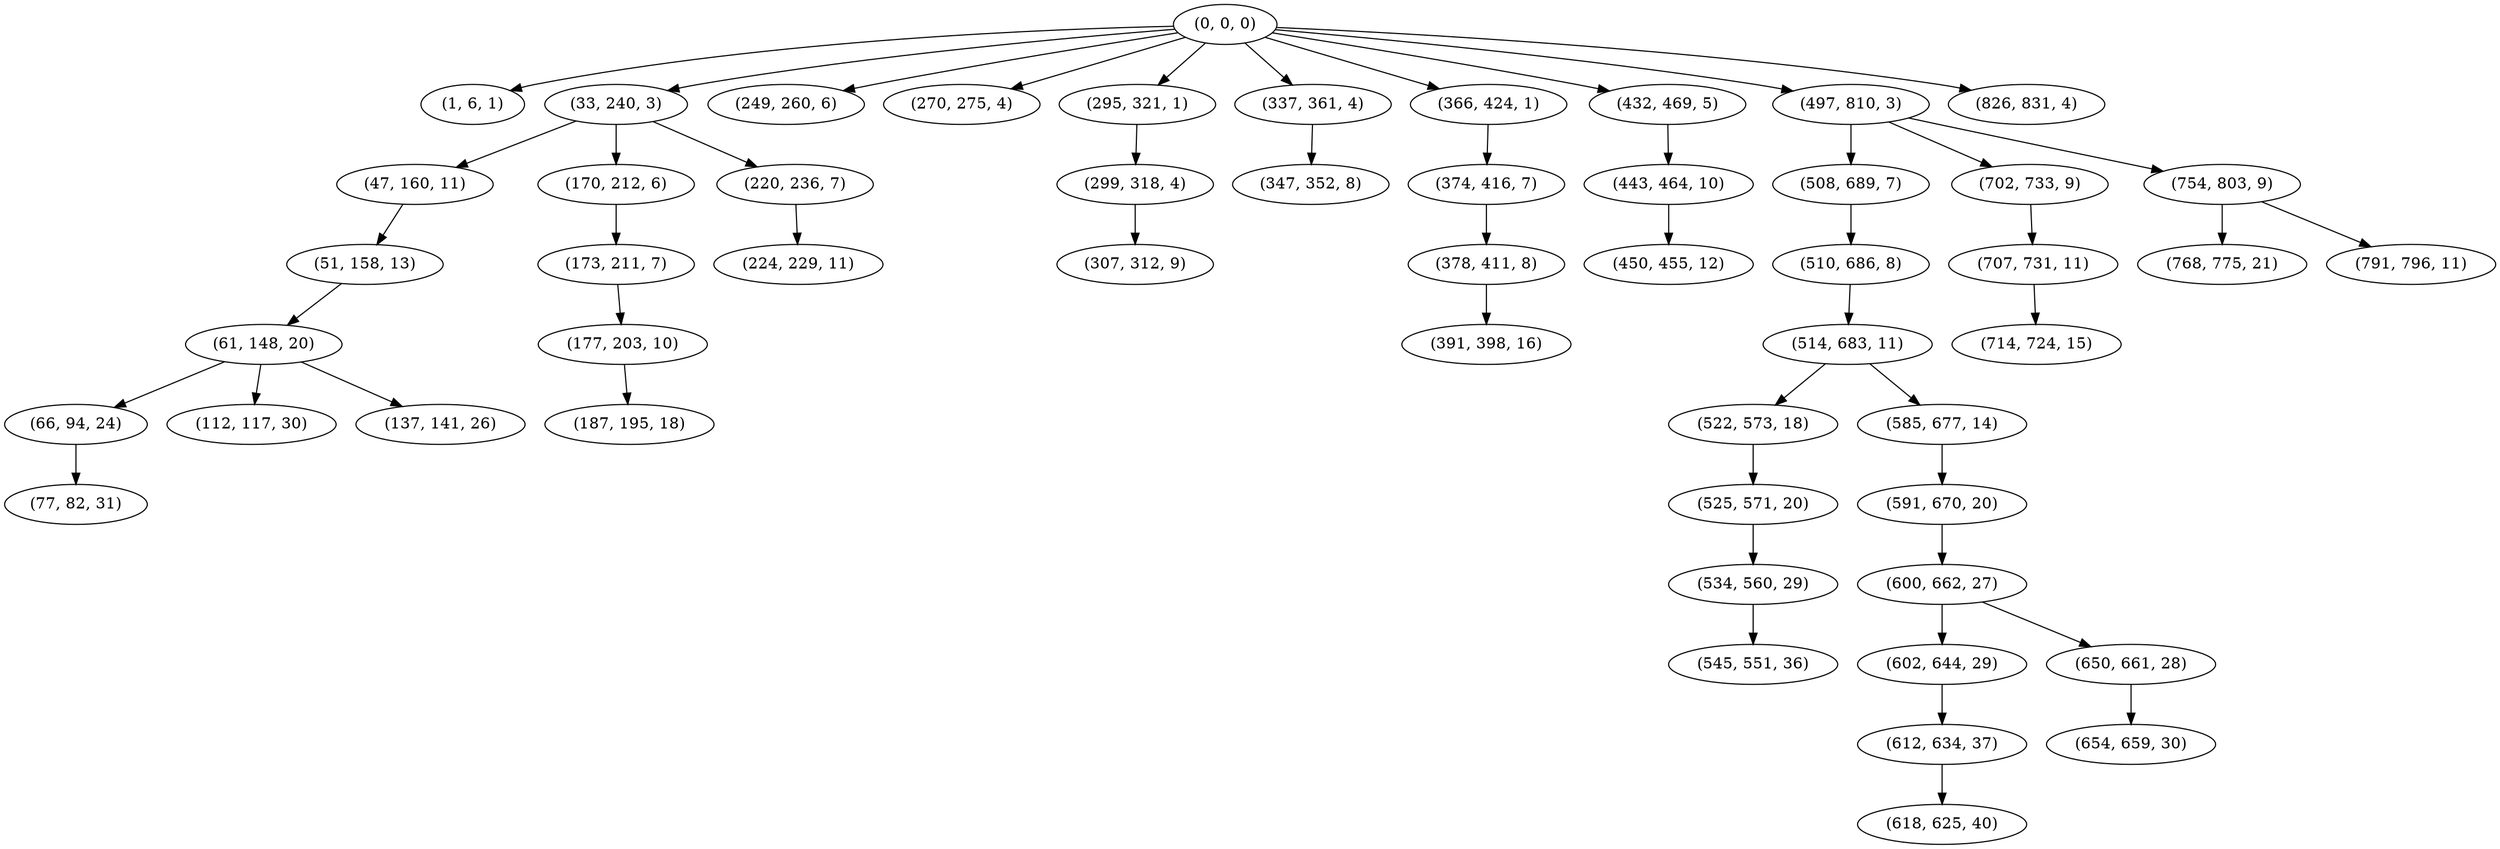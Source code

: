digraph tree {
    "(0, 0, 0)";
    "(1, 6, 1)";
    "(33, 240, 3)";
    "(47, 160, 11)";
    "(51, 158, 13)";
    "(61, 148, 20)";
    "(66, 94, 24)";
    "(77, 82, 31)";
    "(112, 117, 30)";
    "(137, 141, 26)";
    "(170, 212, 6)";
    "(173, 211, 7)";
    "(177, 203, 10)";
    "(187, 195, 18)";
    "(220, 236, 7)";
    "(224, 229, 11)";
    "(249, 260, 6)";
    "(270, 275, 4)";
    "(295, 321, 1)";
    "(299, 318, 4)";
    "(307, 312, 9)";
    "(337, 361, 4)";
    "(347, 352, 8)";
    "(366, 424, 1)";
    "(374, 416, 7)";
    "(378, 411, 8)";
    "(391, 398, 16)";
    "(432, 469, 5)";
    "(443, 464, 10)";
    "(450, 455, 12)";
    "(497, 810, 3)";
    "(508, 689, 7)";
    "(510, 686, 8)";
    "(514, 683, 11)";
    "(522, 573, 18)";
    "(525, 571, 20)";
    "(534, 560, 29)";
    "(545, 551, 36)";
    "(585, 677, 14)";
    "(591, 670, 20)";
    "(600, 662, 27)";
    "(602, 644, 29)";
    "(612, 634, 37)";
    "(618, 625, 40)";
    "(650, 661, 28)";
    "(654, 659, 30)";
    "(702, 733, 9)";
    "(707, 731, 11)";
    "(714, 724, 15)";
    "(754, 803, 9)";
    "(768, 775, 21)";
    "(791, 796, 11)";
    "(826, 831, 4)";
    "(0, 0, 0)" -> "(1, 6, 1)";
    "(0, 0, 0)" -> "(33, 240, 3)";
    "(0, 0, 0)" -> "(249, 260, 6)";
    "(0, 0, 0)" -> "(270, 275, 4)";
    "(0, 0, 0)" -> "(295, 321, 1)";
    "(0, 0, 0)" -> "(337, 361, 4)";
    "(0, 0, 0)" -> "(366, 424, 1)";
    "(0, 0, 0)" -> "(432, 469, 5)";
    "(0, 0, 0)" -> "(497, 810, 3)";
    "(0, 0, 0)" -> "(826, 831, 4)";
    "(33, 240, 3)" -> "(47, 160, 11)";
    "(33, 240, 3)" -> "(170, 212, 6)";
    "(33, 240, 3)" -> "(220, 236, 7)";
    "(47, 160, 11)" -> "(51, 158, 13)";
    "(51, 158, 13)" -> "(61, 148, 20)";
    "(61, 148, 20)" -> "(66, 94, 24)";
    "(61, 148, 20)" -> "(112, 117, 30)";
    "(61, 148, 20)" -> "(137, 141, 26)";
    "(66, 94, 24)" -> "(77, 82, 31)";
    "(170, 212, 6)" -> "(173, 211, 7)";
    "(173, 211, 7)" -> "(177, 203, 10)";
    "(177, 203, 10)" -> "(187, 195, 18)";
    "(220, 236, 7)" -> "(224, 229, 11)";
    "(295, 321, 1)" -> "(299, 318, 4)";
    "(299, 318, 4)" -> "(307, 312, 9)";
    "(337, 361, 4)" -> "(347, 352, 8)";
    "(366, 424, 1)" -> "(374, 416, 7)";
    "(374, 416, 7)" -> "(378, 411, 8)";
    "(378, 411, 8)" -> "(391, 398, 16)";
    "(432, 469, 5)" -> "(443, 464, 10)";
    "(443, 464, 10)" -> "(450, 455, 12)";
    "(497, 810, 3)" -> "(508, 689, 7)";
    "(497, 810, 3)" -> "(702, 733, 9)";
    "(497, 810, 3)" -> "(754, 803, 9)";
    "(508, 689, 7)" -> "(510, 686, 8)";
    "(510, 686, 8)" -> "(514, 683, 11)";
    "(514, 683, 11)" -> "(522, 573, 18)";
    "(514, 683, 11)" -> "(585, 677, 14)";
    "(522, 573, 18)" -> "(525, 571, 20)";
    "(525, 571, 20)" -> "(534, 560, 29)";
    "(534, 560, 29)" -> "(545, 551, 36)";
    "(585, 677, 14)" -> "(591, 670, 20)";
    "(591, 670, 20)" -> "(600, 662, 27)";
    "(600, 662, 27)" -> "(602, 644, 29)";
    "(600, 662, 27)" -> "(650, 661, 28)";
    "(602, 644, 29)" -> "(612, 634, 37)";
    "(612, 634, 37)" -> "(618, 625, 40)";
    "(650, 661, 28)" -> "(654, 659, 30)";
    "(702, 733, 9)" -> "(707, 731, 11)";
    "(707, 731, 11)" -> "(714, 724, 15)";
    "(754, 803, 9)" -> "(768, 775, 21)";
    "(754, 803, 9)" -> "(791, 796, 11)";
}
